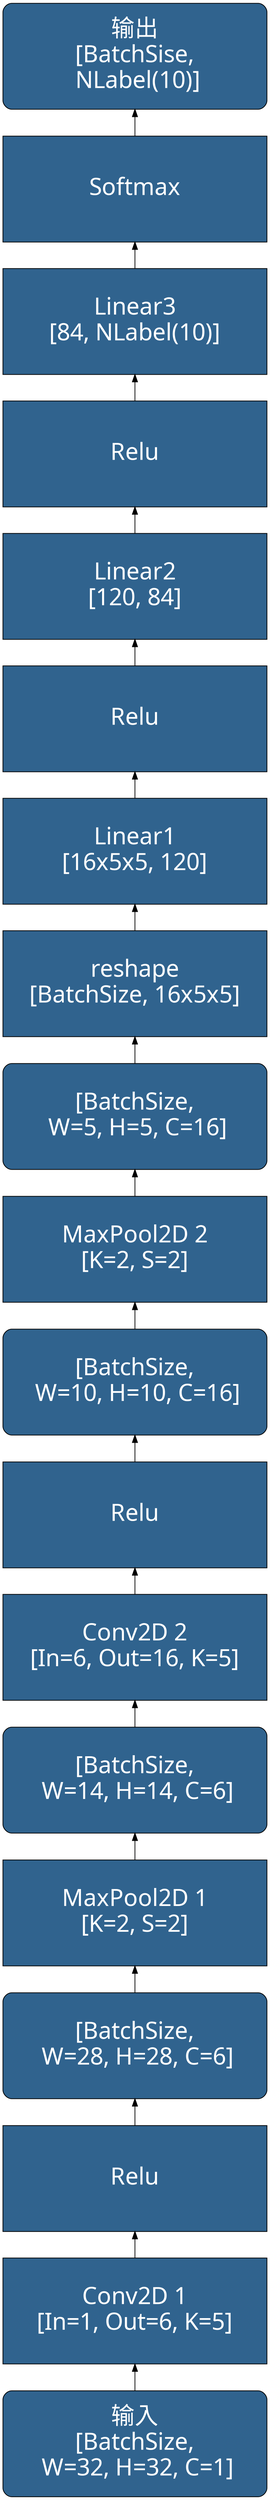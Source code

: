 digraph Lenet {
	rankdir=BT
    node [
		style=filled, 
		color=Black
		fontcolor=White, 
		fillcolor="#30638e", 
		fontname="SimHei",
		fontsize=32,
		width=5, height=2,
		shape="box",
	]
	
	
	inp [label="输入\n[BatchSize,\n W=32, H=32, C=1]", shape="Mrecord"]
    conv1 [label="Conv2D 1\n[In=1, Out=6, K=5]"]
    relu1 [label="Relu"]
    featmap11 [label="[BatchSize,\n W=28, H=28, C=6]", shape="Mrecord"]
    pool1 [label="MaxPool2D 1\n[K=2, S=2]"]
    featmap12 [label="[BatchSize,\n W=14, H=14, C=6]", shape="Mrecord"]
    conv2 [label="Conv2D 2\n[In=6, Out=16, K=5]"]
    relu2 [label="Relu"]
    featmap21 [label="[BatchSize,\n W=10, H=10, C=16]", shape="Mrecord"]
    pool2 [label="MaxPool2D 2\n[K=2, S=2]"]
    featmap22 [label="[BatchSize,\n W=5, H=5, C=16]", shape="Mrecord"]
    reshape [label="reshape\n[BatchSize, 16x5x5]"]
    ll1 [label="Linear1\n[16x5x5, 120]"]
    relu3 [label="Relu"]
    ll2 [label="Linear2\n[120, 84]"]
    relu4 [label="Relu"]
	ll3  [label="Linear3\n[84, NLabel(10)]"]
    softmax [label="Softmax"]
	oup [label="输出\n[BatchSise,\n NLabel(10)]", shape="Mrecord"]
	
	inp -> conv1 -> relu1 -> featmap11 -> pool1 -> featmap12 ->
           conv2 -> relu2 -> featmap21 -> pool2 -> featmap22 ->
           reshape -> ll1 -> relu3 -> ll2 -> relu4 -> ll3 -> 
           softmax -> oup
	
}